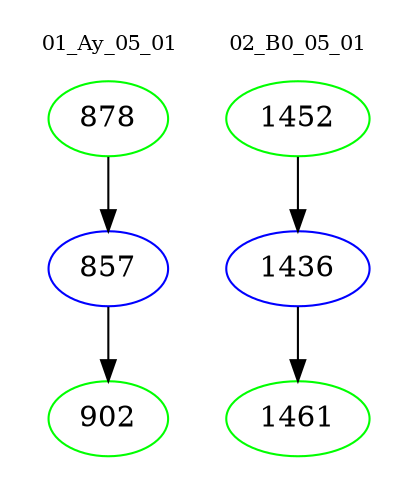 digraph{
subgraph cluster_0 {
color = white
label = "01_Ay_05_01";
fontsize=10;
T0_878 [label="878", color="green"]
T0_878 -> T0_857 [color="black"]
T0_857 [label="857", color="blue"]
T0_857 -> T0_902 [color="black"]
T0_902 [label="902", color="green"]
}
subgraph cluster_1 {
color = white
label = "02_B0_05_01";
fontsize=10;
T1_1452 [label="1452", color="green"]
T1_1452 -> T1_1436 [color="black"]
T1_1436 [label="1436", color="blue"]
T1_1436 -> T1_1461 [color="black"]
T1_1461 [label="1461", color="green"]
}
}
